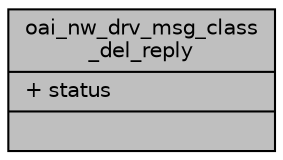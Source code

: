 digraph "oai_nw_drv_msg_class_del_reply"
{
 // LATEX_PDF_SIZE
  edge [fontname="Helvetica",fontsize="10",labelfontname="Helvetica",labelfontsize="10"];
  node [fontname="Helvetica",fontsize="10",shape=record];
  Node1 [label="{oai_nw_drv_msg_class\l_del_reply\n|+ status\l|}",height=0.2,width=0.4,color="black", fillcolor="grey75", style="filled", fontcolor="black",tooltip=" "];
}
